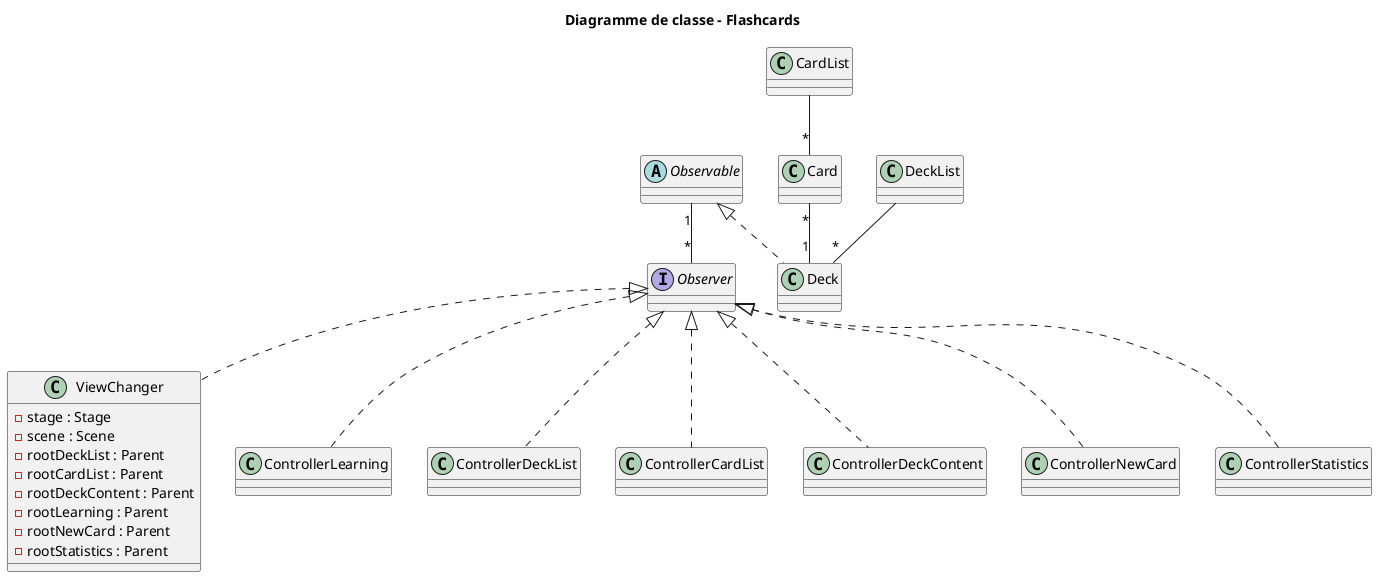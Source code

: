 @startuml
title "Diagramme de classe - Flashcards"

class ViewChanger {
    - stage : Stage
    - scene : Scene
    - rootDeckList : Parent
    - rootCardList : Parent
    - rootDeckContent : Parent
    - rootLearning : Parent
    - rootNewCard : Parent
    - rootStatistics : Parent
}

interface Observer{}
abstract Observable{}

class Card{}
class CardList{}
class Deck{}
class DeckList{}

class ControllerLearning{}
class ControllerDeckList{}
class ControllerCardList{}
class ControllerDeckContent{}
class ControllerNewCard{}
class ControllerStatistics{}

Observer <|.. ViewChanger

Observer <|.. ControllerLearning
Observer <|.. ControllerDeckList
Observer <|.. ControllerCardList
Observer <|.. ControllerDeckContent
Observer <|.. ControllerNewCard
Observer <|.. ControllerStatistics

Observable <|.. Deck

CardList -- "*" Card
DeckList -- "*" Deck

Card "*" -- "1" Deck
Observable "1" -- "*" Observer

@enduml